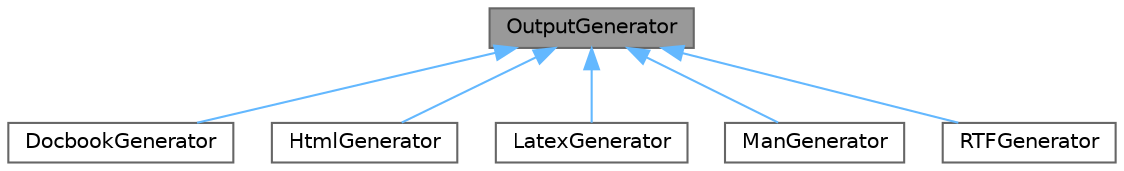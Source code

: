 digraph "OutputGenerator"
{
 // INTERACTIVE_SVG=YES
 // LATEX_PDF_SIZE
  bgcolor="transparent";
  edge [fontname=Helvetica,fontsize=10,labelfontname=Helvetica,labelfontsize=10];
  node [fontname=Helvetica,fontsize=10,shape=box,height=0.2,width=0.4];
  Node1 [id="Node000001",label="OutputGenerator",height=0.2,width=0.4,color="gray40", fillcolor="grey60", style="filled", fontcolor="black",tooltip="Base class for shared implementation for all output generators."];
  Node1 -> Node2 [id="edge1_Node000001_Node000002",dir="back",color="steelblue1",style="solid",tooltip=" "];
  Node2 [id="Node000002",label="DocbookGenerator",height=0.2,width=0.4,color="gray40", fillcolor="white", style="filled",URL="$d1/d72/class_docbook_generator.html",tooltip=" "];
  Node1 -> Node3 [id="edge2_Node000001_Node000003",dir="back",color="steelblue1",style="solid",tooltip=" "];
  Node3 [id="Node000003",label="HtmlGenerator",height=0.2,width=0.4,color="gray40", fillcolor="white", style="filled",URL="$d7/d41/class_html_generator.html",tooltip="Generator for HTML output."];
  Node1 -> Node4 [id="edge3_Node000001_Node000004",dir="back",color="steelblue1",style="solid",tooltip=" "];
  Node4 [id="Node000004",label="LatexGenerator",height=0.2,width=0.4,color="gray40", fillcolor="white", style="filled",URL="$d3/d77/class_latex_generator.html",tooltip="Generator for LaTeX output."];
  Node1 -> Node5 [id="edge4_Node000001_Node000005",dir="back",color="steelblue1",style="solid",tooltip=" "];
  Node5 [id="Node000005",label="ManGenerator",height=0.2,width=0.4,color="gray40", fillcolor="white", style="filled",URL="$de/da5/class_man_generator.html",tooltip="Generator for Man page output."];
  Node1 -> Node6 [id="edge5_Node000001_Node000006",dir="back",color="steelblue1",style="solid",tooltip=" "];
  Node6 [id="Node000006",label="RTFGenerator",height=0.2,width=0.4,color="gray40", fillcolor="white", style="filled",URL="$d0/da4/class_r_t_f_generator.html",tooltip="Generator for RTF output."];
}
